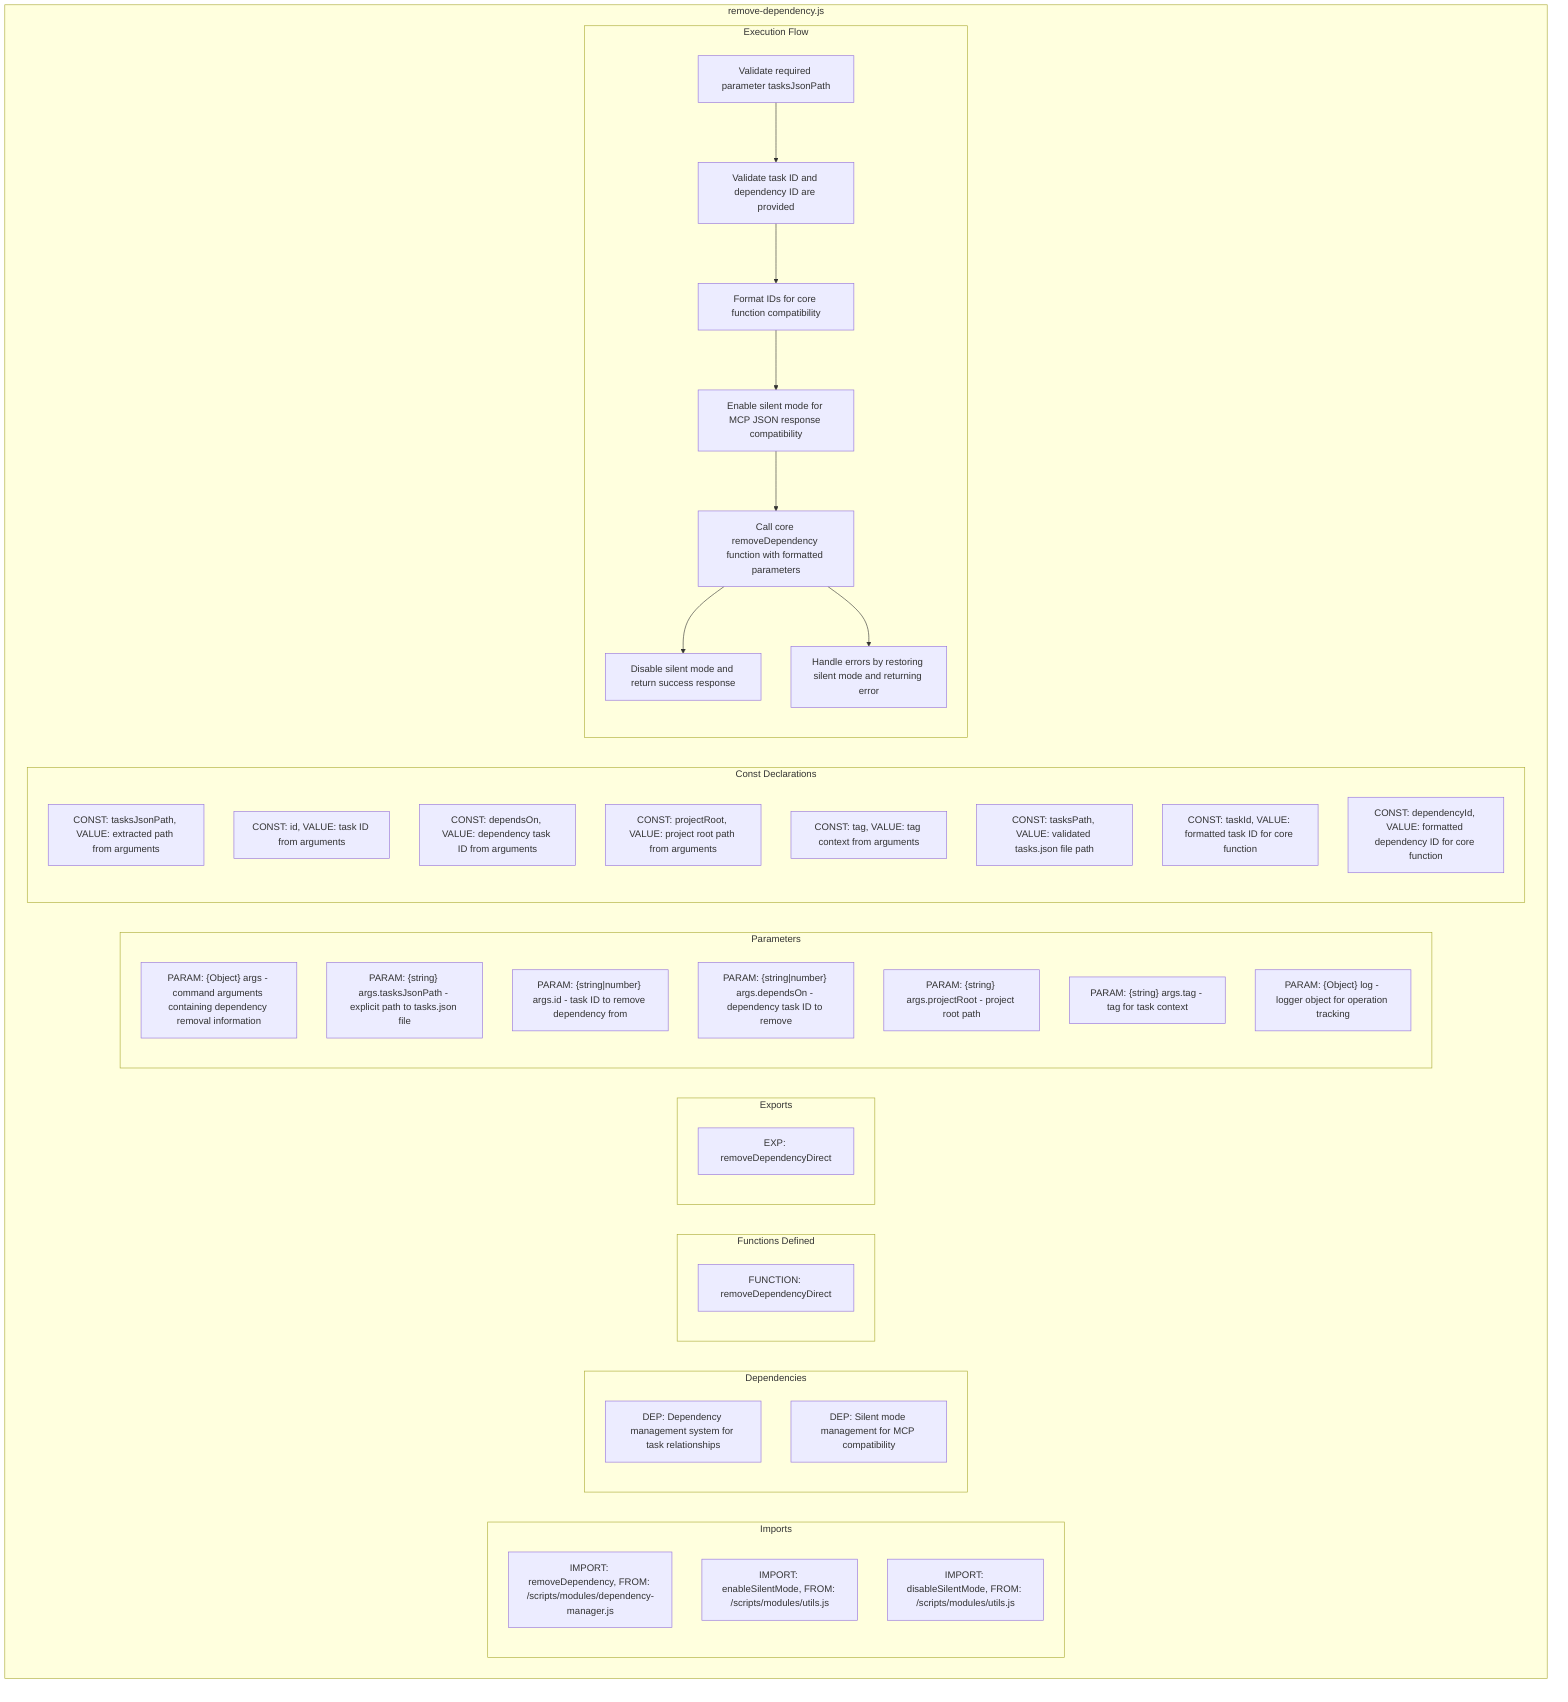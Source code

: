 flowchart TB
    subgraph Imports["Imports"]
        I1["IMPORT: removeDependency, FROM: /scripts/modules/dependency-manager.js"]
        I2["IMPORT: enableSilentMode, FROM: /scripts/modules/utils.js"]
        I3["IMPORT: disableSilentMode, FROM: /scripts/modules/utils.js"]
    end
    
    subgraph Dependencies["Dependencies"]
        D1["DEP: Dependency management system for task relationships"]
        D2["DEP: Silent mode management for MCP compatibility"]
    end
    
    subgraph FunctionsDefined["Functions Defined"]
        FU1["FUNCTION: removeDependencyDirect"]
    end
    
    subgraph Exports["Exports"]
        E1["EXP: removeDependencyDirect"]
    end
    
    subgraph Parameters["Parameters"]
        P1["PARAM: {Object} args - command arguments containing dependency removal information"]
        P2["PARAM: {string} args.tasksJsonPath - explicit path to tasks.json file"]
        P3["PARAM: {string|number} args.id - task ID to remove dependency from"]
        P4["PARAM: {string|number} args.dependsOn - dependency task ID to remove"]
        P5["PARAM: {string} args.projectRoot - project root path"]
        P6["PARAM: {string} args.tag - tag for task context"]
        P7["PARAM: {Object} log - logger object for operation tracking"]
    end
    
    subgraph Constants["Const Declarations"]
        C1["CONST: tasksJsonPath, VALUE: extracted path from arguments"]
        C2["CONST: id, VALUE: task ID from arguments"]
        C3["CONST: dependsOn, VALUE: dependency task ID from arguments"]
        C4["CONST: projectRoot, VALUE: project root path from arguments"]
        C5["CONST: tag, VALUE: tag context from arguments"]
        C6["CONST: tasksPath, VALUE: validated tasks.json file path"]
        C7["CONST: taskId, VALUE: formatted task ID for core function"]
        C8["CONST: dependencyId, VALUE: formatted dependency ID for core function"]
    end
    
    subgraph ExecutionFlow["Execution Flow"]
        FL1["Validate required parameter tasksJsonPath"]
        FL2["Validate task ID and dependency ID are provided"]
        FL3["Format IDs for core function compatibility"]
        FL4["Enable silent mode for MCP JSON response compatibility"]
        FL5["Call core removeDependency function with formatted parameters"]
        FL6["Disable silent mode and return success response"]
        FL7["Handle errors by restoring silent mode and returning error"]
    end
    
    subgraph FileName["remove-dependency.js"]
        Imports
        Dependencies
        FunctionsDefined
        Exports
        Parameters
        Constants
        ExecutionFlow
    end
    
    FL1 --> FL2
    FL2 --> FL3
    FL3 --> FL4
    FL4 --> FL5
    FL5 --> FL6
    FL5 --> FL7